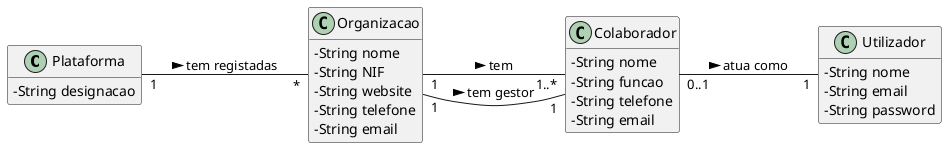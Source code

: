 @startuml
skinparam classAttributeIconSize 0

hide methods
left to right direction

class Plataforma {
  -String designacao
}

class Organizacao {
  -String nome
  -String NIF
  -String website
  -String telefone
  -String email
}

class Colaborador {
  -String nome
  -String funcao
  -String telefone
  -String email
}

class Utilizador {
  -String nome
  -String email
  -String password
}

Plataforma "1" -- "*" Organizacao : tem registadas >
Organizacao "1" -- "1..*" Colaborador: tem >
Organizacao "1" -- "1" Colaborador: tem gestor >
Colaborador "0..1" -- "1" Utilizador : atua como >
@enduml
